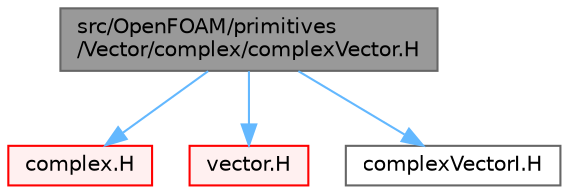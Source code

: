 digraph "src/OpenFOAM/primitives/Vector/complex/complexVector.H"
{
 // LATEX_PDF_SIZE
  bgcolor="transparent";
  edge [fontname=Helvetica,fontsize=10,labelfontname=Helvetica,labelfontsize=10];
  node [fontname=Helvetica,fontsize=10,shape=box,height=0.2,width=0.4];
  Node1 [id="Node000001",label="src/OpenFOAM/primitives\l/Vector/complex/complexVector.H",height=0.2,width=0.4,color="gray40", fillcolor="grey60", style="filled", fontcolor="black",tooltip=" "];
  Node1 -> Node2 [id="edge1_Node000001_Node000002",color="steelblue1",style="solid",tooltip=" "];
  Node2 [id="Node000002",label="complex.H",height=0.2,width=0.4,color="red", fillcolor="#FFF0F0", style="filled",URL="$complex_8H.html",tooltip=" "];
  Node1 -> Node40 [id="edge2_Node000001_Node000040",color="steelblue1",style="solid",tooltip=" "];
  Node40 [id="Node000040",label="vector.H",height=0.2,width=0.4,color="red", fillcolor="#FFF0F0", style="filled",URL="$vector_8H.html",tooltip=" "];
  Node1 -> Node82 [id="edge3_Node000001_Node000082",color="steelblue1",style="solid",tooltip=" "];
  Node82 [id="Node000082",label="complexVectorI.H",height=0.2,width=0.4,color="grey40", fillcolor="white", style="filled",URL="$complexVectorI_8H.html",tooltip=" "];
}
